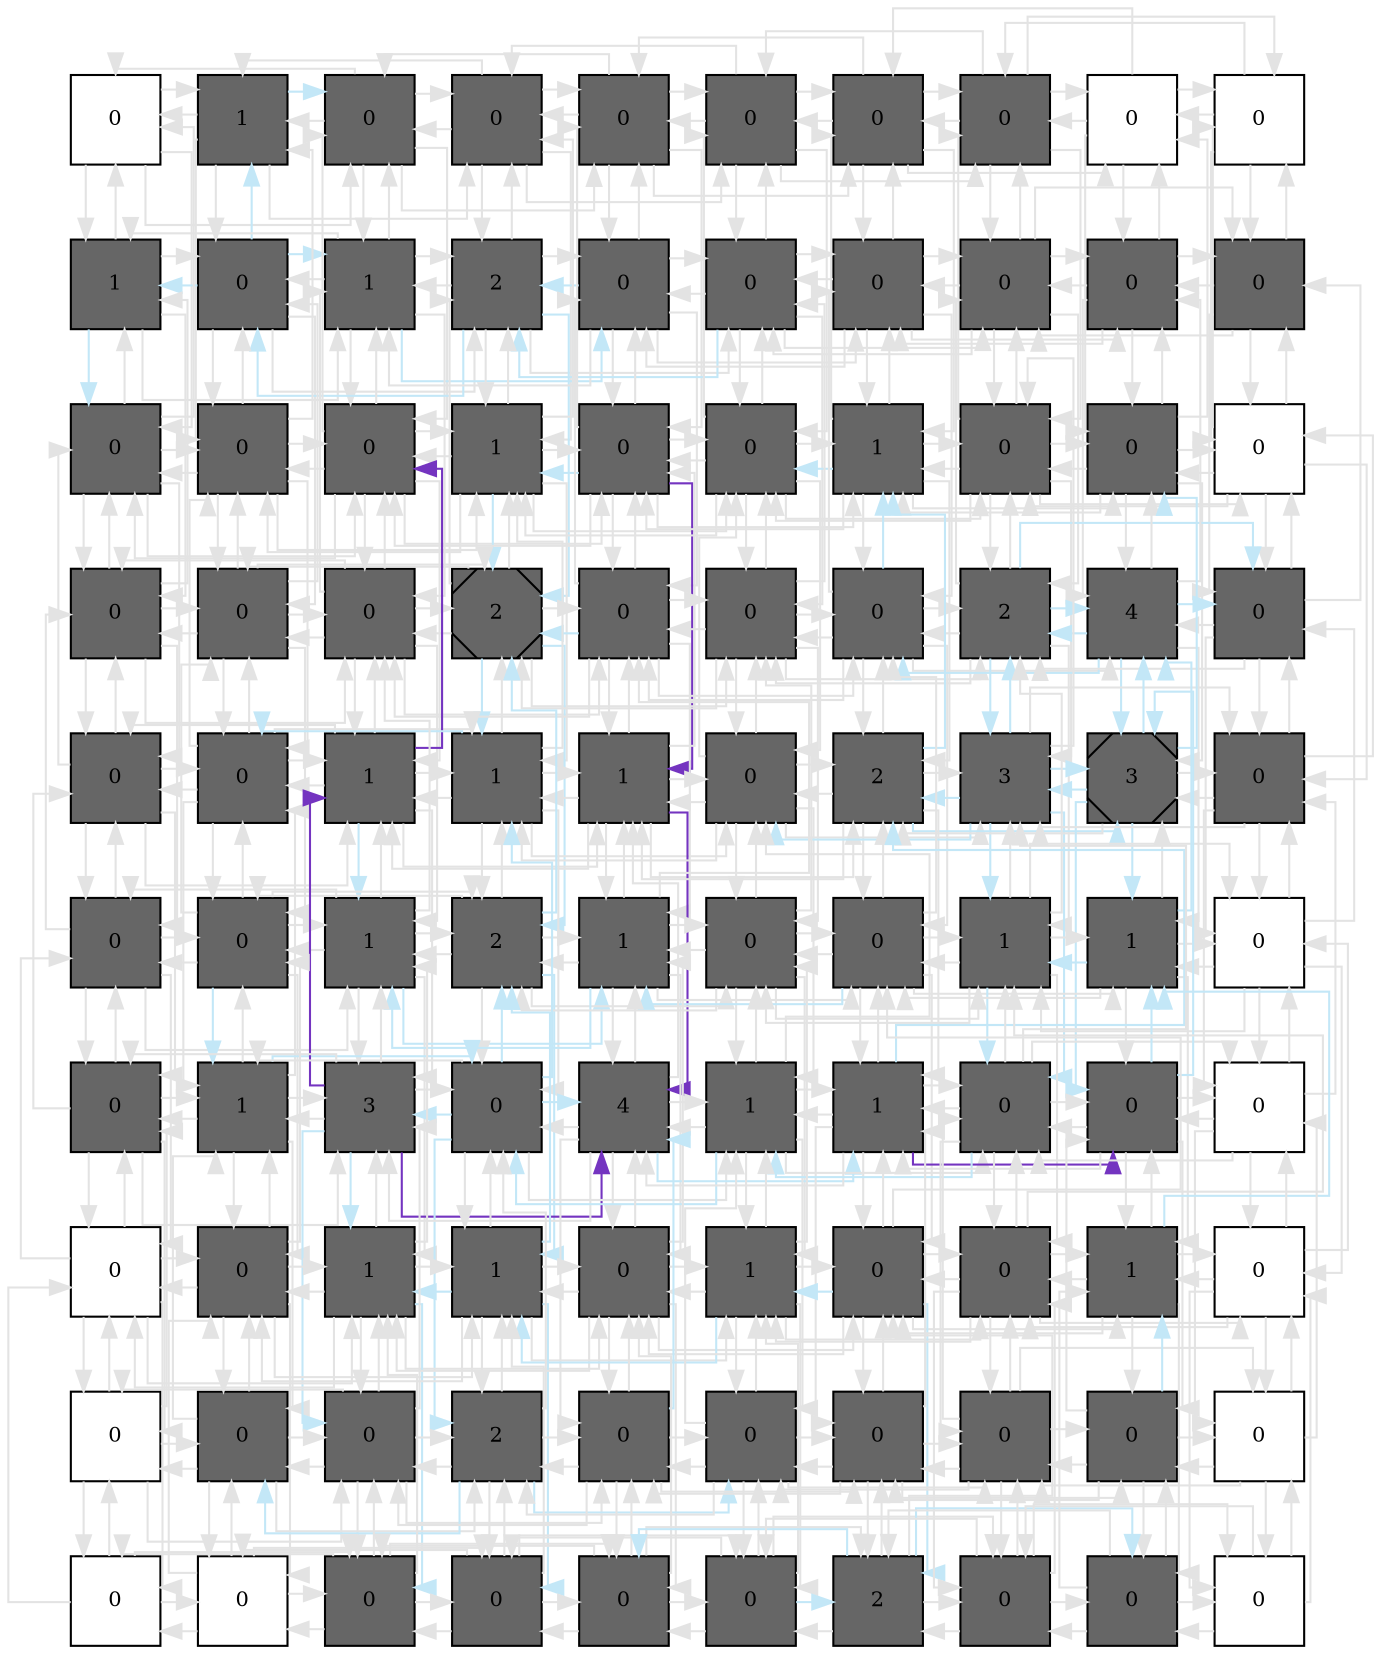 digraph layout  {
rankdir=TB;
splines=ortho;
node [fixedsize=false, style=filled, width="0.6"];
edge [constraint=false];
0 [fillcolor="#FFFFFF", fontsize=10, label=0, shape=square, tooltip="name: None,\nin_degree: 4,\nout_degree: 4"];
1 [fillcolor="#666666", fontsize=10, label=1, shape=square, tooltip="name:  pdk1 ,\nin_degree: 5,\nout_degree: 5"];
2 [fillcolor="#666666", fontsize=10, label=0, shape=square, tooltip="name:  bad ,\nin_degree: 6,\nout_degree: 6"];
3 [fillcolor="#666666", fontsize=10, label=0, shape=square, tooltip="name:  ca ,\nin_degree: 6,\nout_degree: 6"];
4 [fillcolor="#666666", fontsize=10, label=0, shape=square, tooltip="name:  mek1 ,\nin_degree: 6,\nout_degree: 6"];
5 [fillcolor="#666666", fontsize=10, label=0, shape=square, tooltip="name:  ip3 ,\nin_degree: 6,\nout_degree: 6"];
6 [fillcolor="#666666", fontsize=10, label=0, shape=square, tooltip="name:  raf1 ,\nin_degree: 6,\nout_degree: 6"];
7 [fillcolor="#666666", fontsize=10, label=0, shape=square, tooltip="name:  plcg ,\nin_degree: 6,\nout_degree: 6"];
8 [fillcolor="#FFFFFF", fontsize=10, label=0, shape=square, tooltip="name: None,\nin_degree: 5,\nout_degree: 5"];
9 [fillcolor="#FFFFFF", fontsize=10, label=0, shape=square, tooltip="name: None,\nin_degree: 4,\nout_degree: 4"];
10 [fillcolor="#666666", fontsize=10, label=1, shape=square, tooltip="name:  phlpp ,\nin_degree: 5,\nout_degree: 5"];
11 [fillcolor="#666666", fontsize=10, label=0, shape=square, tooltip="name:  akt ,\nin_degree: 6,\nout_degree: 6"];
12 [fillcolor="#666666", fontsize=10, label=1, shape=square, tooltip="name:  mtorc2 ,\nin_degree: 7,\nout_degree: 7"];
13 [fillcolor="#666666", fontsize=10, label=2, shape=square, tooltip="name:  ship ,\nin_degree: 7,\nout_degree: 7"];
14 [fillcolor="#666666", fontsize=10, label=0, shape=square, tooltip="name:  p70s6k ,\nin_degree: 7,\nout_degree: 7"];
15 [fillcolor="#666666", fontsize=10, label=0, shape=square, tooltip="name:  pip3 ,\nin_degree: 7,\nout_degree: 7"];
16 [fillcolor="#666666", fontsize=10, label=0, shape=square, tooltip="name:  ras ,\nin_degree: 7,\nout_degree: 7"];
17 [fillcolor="#666666", fontsize=10, label=0, shape=square, tooltip="name:  pi3k ,\nin_degree: 7,\nout_degree: 7"];
18 [fillcolor="#666666", fontsize=10, label=0, shape=square, tooltip="name:  gab1_kin ,\nin_degree: 6,\nout_degree: 6"];
19 [fillcolor="#666666", fontsize=10, label=0, shape=square, tooltip="name:  notshp2_a ,\nin_degree: 5,\nout_degree: 5"];
20 [fillcolor="#666666", fontsize=10, label=0, shape=square, tooltip="name:  casp9 ,\nin_degree: 6,\nout_degree: 6"];
21 [fillcolor="#666666", fontsize=10, label=0, shape=square, tooltip="name:  gsk3 ,\nin_degree: 7,\nout_degree: 7"];
22 [fillcolor="#666666", fontsize=10, label=0, shape=square, tooltip="name:  anti_apoptotic ,\nin_degree: 8,\nout_degree: 8"];
23 [fillcolor="#666666", fontsize=10, label=1, shape=square, tooltip="name:  cam_ca ,\nin_degree: 8,\nout_degree: 8"];
24 [fillcolor="#666666", fontsize=10, label=0, shape=square, tooltip="name:  erk12 ,\nin_degree: 8,\nout_degree: 8"];
25 [fillcolor="#666666", fontsize=10, label=0, shape=square, tooltip="name:  gab1_mem ,\nin_degree: 8,\nout_degree: 8"];
26 [fillcolor="#666666", fontsize=10, label=1, shape=square, tooltip="name:  ras_gap ,\nin_degree: 8,\nout_degree: 8"];
27 [fillcolor="#666666", fontsize=10, label=0, shape=square, tooltip="name:  gab1_mem_p ,\nin_degree: 8,\nout_degree: 8"];
28 [fillcolor="#666666", fontsize=10, label=0, shape=square, tooltip="name:  dum_gab1_kin_or_jak1_gab1_mem_p ,\nin_degree: 7,\nout_degree: 7"];
29 [fillcolor="#FFFFFF", fontsize=10, label=0, shape=square, tooltip="name: None,\nin_degree: 6,\nout_degree: 6"];
30 [fillcolor="#666666", fontsize=10, label=0, shape=square, tooltip="name:  mekk1 ,\nin_degree: 6,\nout_degree: 6"];
31 [fillcolor="#666666", fontsize=10, label=0, shape=square, tooltip="name:  fkhr ,\nin_degree: 7,\nout_degree: 7"];
32 [fillcolor="#666666", fontsize=10, label=0, shape=square, tooltip="name:  mtor ,\nin_degree: 8,\nout_degree: 8"];
33 [fillcolor="#666666", fontsize=10, label=2, shape=Msquare, tooltip="name:  pro_proliferative ,\nin_degree: 8,\nout_degree: 8"];
34 [fillcolor="#666666", fontsize=10, label=0, shape=square, tooltip="name:  mtorc1 ,\nin_degree: 8,\nout_degree: 8"];
35 [fillcolor="#666666", fontsize=10, label=0, shape=square, tooltip="name:  pten ,\nin_degree: 8,\nout_degree: 8"];
36 [fillcolor="#666666", fontsize=10, label=0, shape=square, tooltip="name:  grb2_sos ,\nin_degree: 8,\nout_degree: 8"];
37 [fillcolor="#666666", fontsize=10, label=2, shape=square, tooltip="name:  ros ,\nin_degree: 8,\nout_degree: 8"];
38 [fillcolor="#666666", fontsize=10, label=4, shape=square, tooltip="name:  sirp1a ,\nin_degree: 7,\nout_degree: 7"];
39 [fillcolor="#666666", fontsize=10, label=0, shape=square, tooltip="name:  tdum_shp2_il6rc_p ,\nin_degree: 6,\nout_degree: 6"];
40 [fillcolor="#666666", fontsize=10, label=0, shape=square, tooltip="name:  mek4 ,\nin_degree: 6,\nout_degree: 6"];
41 [fillcolor="#666666", fontsize=10, label=0, shape=square, tooltip="name:  junb ,\nin_degree: 7,\nout_degree: 7"];
42 [fillcolor="#666666", fontsize=10, label=1, shape=square, tooltip="name:  pkcd ,\nin_degree: 8,\nout_degree: 8"];
43 [fillcolor="#666666", fontsize=10, label=1, shape=square, tooltip="name:  dum_mtorc1_or_pkcd_stat3_ta ,\nin_degree: 8,\nout_degree: 8"];
44 [fillcolor="#666666", fontsize=10, label=1, shape=square, tooltip="name:  irs1_ps ,\nin_degree: 8,\nout_degree: 8"];
45 [fillcolor="#666666", fontsize=10, label=0, shape=square, tooltip="name:  irs1_py ,\nin_degree: 8,\nout_degree: 8"];
46 [fillcolor="#666666", fontsize=10, label=2, shape=square, tooltip="name:  tdum_shp2_stat1_py ,\nin_degree: 8,\nout_degree: 8"];
47 [fillcolor="#666666", fontsize=10, label=3, shape=square, tooltip="name:  shp2_a ,\nin_degree: 8,\nout_degree: 8"];
48 [fillcolor="#666666", fontsize=10, label=3, shape=Msquare, tooltip="name:  shp2 ,\nin_degree: 7,\nout_degree: 7"];
49 [fillcolor="#666666", fontsize=10, label=0, shape=square, tooltip="name:  tdum_shp2_stat3_py ,\nin_degree: 6,\nout_degree: 6"];
50 [fillcolor="#666666", fontsize=10, label=0, shape=square, tooltip="name:  rac1 ,\nin_degree: 6,\nout_degree: 6"];
51 [fillcolor="#666666", fontsize=10, label=0, shape=square, tooltip="name:  pias3 ,\nin_degree: 7,\nout_degree: 7"];
52 [fillcolor="#666666", fontsize=10, label=1, shape=square, tooltip="name:  vav ,\nin_degree: 8,\nout_degree: 8"];
53 [fillcolor="#666666", fontsize=10, label=2, shape=square, tooltip="name:  camk24 ,\nin_degree: 8,\nout_degree: 8"];
54 [fillcolor="#666666", fontsize=10, label=1, shape=square, tooltip="name:  dum_pkcd_camk24_stat1_ta ,\nin_degree: 8,\nout_degree: 8"];
55 [fillcolor="#666666", fontsize=10, label=0, shape=square, tooltip="name:  stat1_ta ,\nin_degree: 8,\nout_degree: 8"];
56 [fillcolor="#666666", fontsize=10, label=0, shape=square, tooltip="name:  dum_il6rc_p_or_grb2_vav ,\nin_degree: 8,\nout_degree: 8"];
57 [fillcolor="#666666", fontsize=10, label=1, shape=square, tooltip="name:  stat1_py ,\nin_degree: 8,\nout_degree: 8"];
58 [fillcolor="#666666", fontsize=10, label=1, shape=square, tooltip="name:  il6rc_p ,\nin_degree: 7,\nout_degree: 7"];
59 [fillcolor="#FFFFFF", fontsize=10, label=0, shape=square, tooltip="name: None,\nin_degree: 6,\nout_degree: 6"];
60 [fillcolor="#666666", fontsize=10, label=0, shape=square, tooltip="name:  tdum_socs1_vav ,\nin_degree: 6,\nout_degree: 6"];
61 [fillcolor="#666666", fontsize=10, label=1, shape=square, tooltip="name:  cmyc ,\nin_degree: 7,\nout_degree: 7"];
62 [fillcolor="#666666", fontsize=10, label=3, shape=square, tooltip="name:  socs1 ,\nin_degree: 8,\nout_degree: 8"];
63 [fillcolor="#666666", fontsize=10, label=0, shape=square, tooltip="name:  stat3_ta ,\nin_degree: 8,\nout_degree: 8"];
64 [fillcolor="#666666", fontsize=10, label=4, shape=square, tooltip="name:  ir ,\nin_degree: 8,\nout_degree: 8"];
65 [fillcolor="#666666", fontsize=10, label=1, shape=square, tooltip="name:  slim ,\nin_degree: 8,\nout_degree: 8"];
66 [fillcolor="#666666", fontsize=10, label=1, shape=square, tooltip="name:  socs3 ,\nin_degree: 8,\nout_degree: 8"];
67 [fillcolor="#666666", fontsize=10, label=0, shape=square, tooltip="name:  stat3_py ,\nin_degree: 8,\nout_degree: 8"];
68 [fillcolor="#666666", fontsize=10, label=0, shape=square, tooltip="name:  jak1 ,\nin_degree: 7,\nout_degree: 7"];
69 [fillcolor="#FFFFFF", fontsize=10, label=0, shape=square, tooltip="name: None,\nin_degree: 6,\nout_degree: 6"];
70 [fillcolor="#FFFFFF", fontsize=10, label=0, shape=square, tooltip="name: None,\nin_degree: 6,\nout_degree: 6"];
71 [fillcolor="#666666", fontsize=10, label=0, shape=square, tooltip="name:  pro_hgf ,\nin_degree: 7,\nout_degree: 7"];
72 [fillcolor="#666666", fontsize=10, label=1, shape=square, tooltip="name:  cebpd ,\nin_degree: 8,\nout_degree: 8"];
73 [fillcolor="#666666", fontsize=10, label=1, shape=square, tooltip="name:  cebpb ,\nin_degree: 8,\nout_degree: 8"];
74 [fillcolor="#666666", fontsize=10, label=0, shape=square, tooltip="name:  var_app ,\nin_degree: 8,\nout_degree: 8"];
75 [fillcolor="#666666", fontsize=10, label=1, shape=square, tooltip="name:  pias1 ,\nin_degree: 8,\nout_degree: 8"];
76 [fillcolor="#666666", fontsize=10, label=0, shape=square, tooltip="name:  p38 ,\nin_degree: 8,\nout_degree: 8"];
77 [fillcolor="#666666", fontsize=10, label=0, shape=square, tooltip="name:  cyt_ptpe ,\nin_degree: 8,\nout_degree: 8"];
78 [fillcolor="#666666", fontsize=10, label=1, shape=square, tooltip="name:  mek6 ,\nin_degree: 7,\nout_degree: 7"];
79 [fillcolor="#FFFFFF", fontsize=10, label=0, shape=square, tooltip="name: None,\nin_degree: 6,\nout_degree: 6"];
80 [fillcolor="#FFFFFF", fontsize=10, label=0, shape=square, tooltip="name: None,\nin_degree: 5,\nout_degree: 5"];
81 [fillcolor="#666666", fontsize=10, label=0, shape=square, tooltip="name:  cfos ,\nin_degree: 6,\nout_degree: 6"];
82 [fillcolor="#666666", fontsize=10, label=0, shape=square, tooltip="name:  saa ,\nin_degree: 7,\nout_degree: 7"];
83 [fillcolor="#666666", fontsize=10, label=2, shape=square, tooltip="name:  crp ,\nin_degree: 7,\nout_degree: 7"];
84 [fillcolor="#666666", fontsize=10, label=0, shape=square, tooltip="name:  nfkb ,\nin_degree: 7,\nout_degree: 7"];
85 [fillcolor="#666666", fontsize=10, label=0, shape=square, tooltip="name:  a2m_gfbg ,\nin_degree: 7,\nout_degree: 7"];
86 [fillcolor="#666666", fontsize=10, label=0, shape=square, tooltip="name:  tdum_socs3_shp2 ,\nin_degree: 7,\nout_degree: 7"];
87 [fillcolor="#666666", fontsize=10, label=0, shape=square, tooltip="name:  gp130m ,\nin_degree: 7,\nout_degree: 7"];
88 [fillcolor="#666666", fontsize=10, label=0, shape=square, tooltip="name:  il6rc ,\nin_degree: 6,\nout_degree: 6"];
89 [fillcolor="#FFFFFF", fontsize=10, label=0, shape=square, tooltip="name: None,\nin_degree: 5,\nout_degree: 5"];
90 [fillcolor="#FFFFFF", fontsize=10, label=0, shape=square, tooltip="name: None,\nin_degree: 4,\nout_degree: 4"];
91 [fillcolor="#FFFFFF", fontsize=10, label=0, shape=square, tooltip="name: None,\nin_degree: 5,\nout_degree: 5"];
92 [fillcolor="#666666", fontsize=10, label=0, shape=square, tooltip="name:  dum_cebp_saa ,\nin_degree: 6,\nout_degree: 6"];
93 [fillcolor="#666666", fontsize=10, label=0, shape=square, tooltip="name:  gp130s ,\nin_degree: 6,\nout_degree: 6"];
94 [fillcolor="#666666", fontsize=10, label=0, shape=square, tooltip="name:  mk2 ,\nin_degree: 6,\nout_degree: 6"];
95 [fillcolor="#666666", fontsize=10, label=0, shape=square, tooltip="name:  gp80s_a ,\nin_degree: 6,\nout_degree: 6"];
96 [fillcolor="#666666", fontsize=10, label=2, shape=square, tooltip="name:  il6 ,\nin_degree: 6,\nout_degree: 6"];
97 [fillcolor="#666666", fontsize=10, label=0, shape=square, tooltip="name:  gp80m_a ,\nin_degree: 6,\nout_degree: 6"];
98 [fillcolor="#666666", fontsize=10, label=0, shape=square, tooltip="name:  dum_gp80_a_il6rc ,\nin_degree: 5,\nout_degree: 5"];
99 [fillcolor="#FFFFFF", fontsize=10, label=0, shape=square, tooltip="name: None,\nin_degree: 4,\nout_degree: 4"];
0 -> 1  [color=grey89, style="penwidth(0.1)", tooltip=" ", weight=1];
0 -> 10  [color=grey89, style="penwidth(0.1)", tooltip=" ", weight=1];
0 -> 20  [color=grey89, style="penwidth(0.1)", tooltip=" ", weight=1];
0 -> 2  [color=grey89, style="penwidth(0.1)", tooltip=" ", weight=1];
1 -> 0  [color=grey89, style="penwidth(0.1)", tooltip=" ", weight=1];
1 -> 2  [color="#C3E7F7", style="penwidth(0.1)", tooltip="11( akt ) to 2( bad )", weight=1];
1 -> 11  [color=grey89, style="penwidth(0.1)", tooltip=" ", weight=1];
1 -> 21  [color=grey89, style="penwidth(0.1)", tooltip=" ", weight=1];
1 -> 3  [color=grey89, style="penwidth(0.1)", tooltip=" ", weight=1];
2 -> 1  [color=grey89, style="penwidth(0.1)", tooltip=" ", weight=1];
2 -> 3  [color=grey89, style="penwidth(0.1)", tooltip=" ", weight=1];
2 -> 12  [color=grey89, style="penwidth(0.1)", tooltip=" ", weight=1];
2 -> 22  [color=grey89, style="penwidth(0.1)", tooltip=" ", weight=1];
2 -> 4  [color=grey89, style="penwidth(0.1)", tooltip=" ", weight=1];
2 -> 0  [color=grey89, style="penwidth(0.1)", tooltip=" ", weight=1];
3 -> 2  [color=grey89, style="penwidth(0.1)", tooltip=" ", weight=1];
3 -> 4  [color=grey89, style="penwidth(0.1)", tooltip=" ", weight=1];
3 -> 13  [color=grey89, style="penwidth(0.1)", tooltip=" ", weight=1];
3 -> 23  [color=grey89, style="penwidth(0.1)", tooltip=" ", weight=1];
3 -> 5  [color=grey89, style="penwidth(0.1)", tooltip=" ", weight=1];
3 -> 1  [color=grey89, style="penwidth(0.1)", tooltip=" ", weight=1];
4 -> 3  [color=grey89, style="penwidth(0.1)", tooltip=" ", weight=1];
4 -> 5  [color=grey89, style="penwidth(0.1)", tooltip=" ", weight=1];
4 -> 14  [color=grey89, style="penwidth(0.1)", tooltip=" ", weight=1];
4 -> 24  [color=grey89, style="penwidth(0.1)", tooltip=" ", weight=1];
4 -> 6  [color=grey89, style="penwidth(0.1)", tooltip=" ", weight=1];
4 -> 2  [color=grey89, style="penwidth(0.1)", tooltip=" ", weight=1];
5 -> 4  [color=grey89, style="penwidth(0.1)", tooltip=" ", weight=1];
5 -> 6  [color=grey89, style="penwidth(0.1)", tooltip=" ", weight=1];
5 -> 15  [color=grey89, style="penwidth(0.1)", tooltip=" ", weight=1];
5 -> 25  [color=grey89, style="penwidth(0.1)", tooltip=" ", weight=1];
5 -> 7  [color=grey89, style="penwidth(0.1)", tooltip=" ", weight=1];
5 -> 3  [color=grey89, style="penwidth(0.1)", tooltip=" ", weight=1];
6 -> 5  [color=grey89, style="penwidth(0.1)", tooltip=" ", weight=1];
6 -> 7  [color=grey89, style="penwidth(0.1)", tooltip=" ", weight=1];
6 -> 16  [color=grey89, style="penwidth(0.1)", tooltip=" ", weight=1];
6 -> 26  [color=grey89, style="penwidth(0.1)", tooltip=" ", weight=1];
6 -> 8  [color=grey89, style="penwidth(0.1)", tooltip=" ", weight=1];
6 -> 4  [color=grey89, style="penwidth(0.1)", tooltip=" ", weight=1];
7 -> 6  [color=grey89, style="penwidth(0.1)", tooltip=" ", weight=1];
7 -> 8  [color=grey89, style="penwidth(0.1)", tooltip=" ", weight=1];
7 -> 17  [color=grey89, style="penwidth(0.1)", tooltip=" ", weight=1];
7 -> 27  [color=grey89, style="penwidth(0.1)", tooltip=" ", weight=1];
7 -> 9  [color=grey89, style="penwidth(0.1)", tooltip=" ", weight=1];
7 -> 5  [color=grey89, style="penwidth(0.1)", tooltip=" ", weight=1];
8 -> 7  [color=grey89, style="penwidth(0.1)", tooltip=" ", weight=1];
8 -> 9  [color=grey89, style="penwidth(0.1)", tooltip=" ", weight=1];
8 -> 18  [color=grey89, style="penwidth(0.1)", tooltip=" ", weight=1];
8 -> 28  [color=grey89, style="penwidth(0.1)", tooltip=" ", weight=1];
8 -> 6  [color=grey89, style="penwidth(0.1)", tooltip=" ", weight=1];
9 -> 8  [color=grey89, style="penwidth(0.1)", tooltip=" ", weight=1];
9 -> 19  [color=grey89, style="penwidth(0.1)", tooltip=" ", weight=1];
9 -> 29  [color=grey89, style="penwidth(0.1)", tooltip=" ", weight=1];
9 -> 7  [color=grey89, style="penwidth(0.1)", tooltip=" ", weight=1];
10 -> 0  [color=grey89, style="penwidth(0.1)", tooltip=" ", weight=1];
10 -> 11  [color=grey89, style="penwidth(0.1)", tooltip=" ", weight=1];
10 -> 20  [color="#C3E7F7", style="penwidth(0.1)", tooltip="11( akt ) to 20( casp9 )", weight=1];
10 -> 30  [color=grey89, style="penwidth(0.1)", tooltip=" ", weight=1];
10 -> 12  [color=grey89, style="penwidth(0.1)", tooltip=" ", weight=1];
11 -> 1  [color="#C3E7F7", style="penwidth(0.1)", tooltip="11( akt ) to 2( bad )", weight=1];
11 -> 10  [color="#C3E7F7", style="penwidth(0.1)", tooltip="11( akt ) to 20( casp9 )", weight=1];
11 -> 12  [color="#C3E7F7", style="penwidth(0.1)", tooltip="11( akt ) to 14( p70s6k )", weight=1];
11 -> 21  [color=grey89, style="penwidth(0.1)", tooltip=" ", weight=1];
11 -> 31  [color=grey89, style="penwidth(0.1)", tooltip=" ", weight=1];
11 -> 13  [color=grey89, style="penwidth(0.1)", tooltip=" ", weight=1];
12 -> 2  [color=grey89, style="penwidth(0.1)", tooltip=" ", weight=1];
12 -> 11  [color=grey89, style="penwidth(0.1)", tooltip=" ", weight=1];
12 -> 13  [color=grey89, style="penwidth(0.1)", tooltip=" ", weight=1];
12 -> 22  [color=grey89, style="penwidth(0.1)", tooltip=" ", weight=1];
12 -> 32  [color=grey89, style="penwidth(0.1)", tooltip=" ", weight=1];
12 -> 14  [color="#C3E7F7", style="penwidth(0.1)", tooltip="11( akt ) to 14( p70s6k )", weight=1];
12 -> 10  [color=grey89, style="penwidth(0.1)", tooltip=" ", weight=1];
13 -> 3  [color=grey89, style="penwidth(0.1)", tooltip=" ", weight=1];
13 -> 12  [color=grey89, style="penwidth(0.1)", tooltip=" ", weight=1];
13 -> 14  [color=grey89, style="penwidth(0.1)", tooltip=" ", weight=1];
13 -> 23  [color=grey89, style="penwidth(0.1)", tooltip=" ", weight=1];
13 -> 33  [color="#C3E7F7", style="penwidth(0.1)", tooltip="14( p70s6k ) to 33( pro_proliferative )", weight=1];
13 -> 15  [color=grey89, style="penwidth(0.1)", tooltip=" ", weight=1];
13 -> 11  [color="#C3E7F7", style="penwidth(0.1)", tooltip="15( pip3 ) to 11( akt )", weight=1];
14 -> 4  [color=grey89, style="penwidth(0.1)", tooltip=" ", weight=1];
14 -> 13  [color="#C3E7F7", style="penwidth(0.1)", tooltip="14( p70s6k ) to 33( pro_proliferative )", weight=1];
14 -> 15  [color=grey89, style="penwidth(0.1)", tooltip=" ", weight=1];
14 -> 24  [color=grey89, style="penwidth(0.1)", tooltip=" ", weight=1];
14 -> 34  [color=grey89, style="penwidth(0.1)", tooltip=" ", weight=1];
14 -> 16  [color=grey89, style="penwidth(0.1)", tooltip=" ", weight=1];
14 -> 12  [color=grey89, style="penwidth(0.1)", tooltip=" ", weight=1];
15 -> 5  [color=grey89, style="penwidth(0.1)", tooltip=" ", weight=1];
15 -> 14  [color=grey89, style="penwidth(0.1)", tooltip=" ", weight=1];
15 -> 16  [color=grey89, style="penwidth(0.1)", tooltip=" ", weight=1];
15 -> 25  [color=grey89, style="penwidth(0.1)", tooltip=" ", weight=1];
15 -> 35  [color=grey89, style="penwidth(0.1)", tooltip=" ", weight=1];
15 -> 17  [color=grey89, style="penwidth(0.1)", tooltip=" ", weight=1];
15 -> 13  [color="#C3E7F7", style="penwidth(0.1)", tooltip="15( pip3 ) to 11( akt )", weight=1];
16 -> 6  [color=grey89, style="penwidth(0.1)", tooltip=" ", weight=1];
16 -> 15  [color=grey89, style="penwidth(0.1)", tooltip=" ", weight=1];
16 -> 17  [color=grey89, style="penwidth(0.1)", tooltip=" ", weight=1];
16 -> 26  [color=grey89, style="penwidth(0.1)", tooltip=" ", weight=1];
16 -> 36  [color=grey89, style="penwidth(0.1)", tooltip=" ", weight=1];
16 -> 18  [color=grey89, style="penwidth(0.1)", tooltip=" ", weight=1];
16 -> 14  [color=grey89, style="penwidth(0.1)", tooltip=" ", weight=1];
17 -> 7  [color=grey89, style="penwidth(0.1)", tooltip=" ", weight=1];
17 -> 16  [color=grey89, style="penwidth(0.1)", tooltip=" ", weight=1];
17 -> 18  [color=grey89, style="penwidth(0.1)", tooltip=" ", weight=1];
17 -> 27  [color=grey89, style="penwidth(0.1)", tooltip=" ", weight=1];
17 -> 37  [color=grey89, style="penwidth(0.1)", tooltip=" ", weight=1];
17 -> 19  [color=grey89, style="penwidth(0.1)", tooltip=" ", weight=1];
17 -> 15  [color=grey89, style="penwidth(0.1)", tooltip=" ", weight=1];
18 -> 8  [color=grey89, style="penwidth(0.1)", tooltip=" ", weight=1];
18 -> 17  [color=grey89, style="penwidth(0.1)", tooltip=" ", weight=1];
18 -> 19  [color=grey89, style="penwidth(0.1)", tooltip=" ", weight=1];
18 -> 28  [color=grey89, style="penwidth(0.1)", tooltip=" ", weight=1];
18 -> 38  [color=grey89, style="penwidth(0.1)", tooltip=" ", weight=1];
18 -> 16  [color=grey89, style="penwidth(0.1)", tooltip=" ", weight=1];
19 -> 9  [color=grey89, style="penwidth(0.1)", tooltip=" ", weight=1];
19 -> 18  [color=grey89, style="penwidth(0.1)", tooltip=" ", weight=1];
19 -> 29  [color=grey89, style="penwidth(0.1)", tooltip=" ", weight=1];
19 -> 39  [color=grey89, style="penwidth(0.1)", tooltip=" ", weight=1];
19 -> 17  [color=grey89, style="penwidth(0.1)", tooltip=" ", weight=1];
20 -> 10  [color=grey89, style="penwidth(0.1)", tooltip=" ", weight=1];
20 -> 21  [color=grey89, style="penwidth(0.1)", tooltip=" ", weight=1];
20 -> 30  [color=grey89, style="penwidth(0.1)", tooltip=" ", weight=1];
20 -> 40  [color=grey89, style="penwidth(0.1)", tooltip=" ", weight=1];
20 -> 0  [color=grey89, style="penwidth(0.1)", tooltip=" ", weight=1];
20 -> 22  [color=grey89, style="penwidth(0.1)", tooltip=" ", weight=1];
21 -> 11  [color=grey89, style="penwidth(0.1)", tooltip=" ", weight=1];
21 -> 20  [color=grey89, style="penwidth(0.1)", tooltip=" ", weight=1];
21 -> 22  [color=grey89, style="penwidth(0.1)", tooltip=" ", weight=1];
21 -> 31  [color=grey89, style="penwidth(0.1)", tooltip=" ", weight=1];
21 -> 41  [color=grey89, style="penwidth(0.1)", tooltip=" ", weight=1];
21 -> 1  [color=grey89, style="penwidth(0.1)", tooltip=" ", weight=1];
21 -> 23  [color=grey89, style="penwidth(0.1)", tooltip=" ", weight=1];
22 -> 12  [color=grey89, style="penwidth(0.1)", tooltip=" ", weight=1];
22 -> 21  [color=grey89, style="penwidth(0.1)", tooltip=" ", weight=1];
22 -> 23  [color=grey89, style="penwidth(0.1)", tooltip=" ", weight=1];
22 -> 32  [color=grey89, style="penwidth(0.1)", tooltip=" ", weight=1];
22 -> 42  [color=grey89, style="penwidth(0.1)", tooltip=" ", weight=1];
22 -> 2  [color=grey89, style="penwidth(0.1)", tooltip=" ", weight=1];
22 -> 24  [color=grey89, style="penwidth(0.1)", tooltip=" ", weight=1];
22 -> 20  [color=grey89, style="penwidth(0.1)", tooltip=" ", weight=1];
23 -> 13  [color=grey89, style="penwidth(0.1)", tooltip=" ", weight=1];
23 -> 22  [color=grey89, style="penwidth(0.1)", tooltip=" ", weight=1];
23 -> 24  [color=grey89, style="penwidth(0.1)", tooltip=" ", weight=1];
23 -> 33  [color="#C3E7F7", style="penwidth(0.1)", tooltip="24( erk12 ) to 33( pro_proliferative )", weight=1];
23 -> 43  [color=grey89, style="penwidth(0.1)", tooltip=" ", weight=1];
23 -> 3  [color=grey89, style="penwidth(0.1)", tooltip=" ", weight=1];
23 -> 25  [color=grey89, style="penwidth(0.1)", tooltip=" ", weight=1];
23 -> 21  [color=grey89, style="penwidth(0.1)", tooltip=" ", weight=1];
24 -> 14  [color=grey89, style="penwidth(0.1)", tooltip=" ", weight=1];
24 -> 23  [color="#C3E7F7", style="penwidth(0.1)", tooltip="24( erk12 ) to 33( pro_proliferative )", weight=1];
24 -> 25  [color=grey89, style="penwidth(0.1)", tooltip=" ", weight=1];
24 -> 34  [color=grey89, style="penwidth(0.1)", tooltip=" ", weight=1];
24 -> 44  [color="#7434C0", style="penwidth(0.1)", tooltip="24( erk12 ) to 66( socs3 )", weight=1];
24 -> 4  [color=grey89, style="penwidth(0.1)", tooltip=" ", weight=1];
24 -> 26  [color=grey89, style="penwidth(0.1)", tooltip=" ", weight=1];
24 -> 22  [color=grey89, style="penwidth(0.1)", tooltip=" ", weight=1];
25 -> 15  [color=grey89, style="penwidth(0.1)", tooltip=" ", weight=1];
25 -> 24  [color=grey89, style="penwidth(0.1)", tooltip=" ", weight=1];
25 -> 26  [color=grey89, style="penwidth(0.1)", tooltip=" ", weight=1];
25 -> 35  [color=grey89, style="penwidth(0.1)", tooltip=" ", weight=1];
25 -> 45  [color=grey89, style="penwidth(0.1)", tooltip=" ", weight=1];
25 -> 5  [color=grey89, style="penwidth(0.1)", tooltip=" ", weight=1];
25 -> 27  [color=grey89, style="penwidth(0.1)", tooltip=" ", weight=1];
25 -> 23  [color=grey89, style="penwidth(0.1)", tooltip=" ", weight=1];
26 -> 16  [color=grey89, style="penwidth(0.1)", tooltip=" ", weight=1];
26 -> 25  [color="#C3E7F7", style="penwidth(0.1)", tooltip="36( grb2_sos ) to 25( gab1_mem )", weight=1];
26 -> 27  [color=grey89, style="penwidth(0.1)", tooltip=" ", weight=1];
26 -> 36  [color=grey89, style="penwidth(0.1)", tooltip=" ", weight=1];
26 -> 46  [color=grey89, style="penwidth(0.1)", tooltip=" ", weight=1];
26 -> 6  [color=grey89, style="penwidth(0.1)", tooltip=" ", weight=1];
26 -> 28  [color=grey89, style="penwidth(0.1)", tooltip=" ", weight=1];
26 -> 24  [color=grey89, style="penwidth(0.1)", tooltip=" ", weight=1];
27 -> 17  [color=grey89, style="penwidth(0.1)", tooltip=" ", weight=1];
27 -> 26  [color=grey89, style="penwidth(0.1)", tooltip=" ", weight=1];
27 -> 28  [color=grey89, style="penwidth(0.1)", tooltip=" ", weight=1];
27 -> 37  [color=grey89, style="penwidth(0.1)", tooltip=" ", weight=1];
27 -> 47  [color=grey89, style="penwidth(0.1)", tooltip=" ", weight=1];
27 -> 7  [color=grey89, style="penwidth(0.1)", tooltip=" ", weight=1];
27 -> 29  [color=grey89, style="penwidth(0.1)", tooltip=" ", weight=1];
27 -> 25  [color=grey89, style="penwidth(0.1)", tooltip=" ", weight=1];
28 -> 18  [color=grey89, style="penwidth(0.1)", tooltip=" ", weight=1];
28 -> 27  [color=grey89, style="penwidth(0.1)", tooltip=" ", weight=1];
28 -> 29  [color=grey89, style="penwidth(0.1)", tooltip=" ", weight=1];
28 -> 38  [color=grey89, style="penwidth(0.1)", tooltip=" ", weight=1];
28 -> 48  [color=grey89, style="penwidth(0.1)", tooltip=" ", weight=1];
28 -> 8  [color=grey89, style="penwidth(0.1)", tooltip=" ", weight=1];
28 -> 26  [color=grey89, style="penwidth(0.1)", tooltip=" ", weight=1];
29 -> 19  [color=grey89, style="penwidth(0.1)", tooltip=" ", weight=1];
29 -> 28  [color=grey89, style="penwidth(0.1)", tooltip=" ", weight=1];
29 -> 39  [color=grey89, style="penwidth(0.1)", tooltip=" ", weight=1];
29 -> 49  [color=grey89, style="penwidth(0.1)", tooltip=" ", weight=1];
29 -> 9  [color=grey89, style="penwidth(0.1)", tooltip=" ", weight=1];
29 -> 27  [color=grey89, style="penwidth(0.1)", tooltip=" ", weight=1];
30 -> 20  [color=grey89, style="penwidth(0.1)", tooltip=" ", weight=1];
30 -> 31  [color=grey89, style="penwidth(0.1)", tooltip=" ", weight=1];
30 -> 40  [color=grey89, style="penwidth(0.1)", tooltip=" ", weight=1];
30 -> 50  [color=grey89, style="penwidth(0.1)", tooltip=" ", weight=1];
30 -> 10  [color=grey89, style="penwidth(0.1)", tooltip=" ", weight=1];
30 -> 32  [color=grey89, style="penwidth(0.1)", tooltip=" ", weight=1];
31 -> 21  [color=grey89, style="penwidth(0.1)", tooltip=" ", weight=1];
31 -> 30  [color=grey89, style="penwidth(0.1)", tooltip=" ", weight=1];
31 -> 32  [color=grey89, style="penwidth(0.1)", tooltip=" ", weight=1];
31 -> 41  [color=grey89, style="penwidth(0.1)", tooltip=" ", weight=1];
31 -> 51  [color=grey89, style="penwidth(0.1)", tooltip=" ", weight=1];
31 -> 11  [color=grey89, style="penwidth(0.1)", tooltip=" ", weight=1];
31 -> 33  [color=grey89, style="penwidth(0.1)", tooltip=" ", weight=1];
32 -> 22  [color=grey89, style="penwidth(0.1)", tooltip=" ", weight=1];
32 -> 31  [color=grey89, style="penwidth(0.1)", tooltip=" ", weight=1];
32 -> 33  [color=grey89, style="penwidth(0.1)", tooltip=" ", weight=1];
32 -> 42  [color=grey89, style="penwidth(0.1)", tooltip=" ", weight=1];
32 -> 52  [color=grey89, style="penwidth(0.1)", tooltip=" ", weight=1];
32 -> 12  [color=grey89, style="penwidth(0.1)", tooltip=" ", weight=1];
32 -> 34  [color=grey89, style="penwidth(0.1)", tooltip=" ", weight=1];
32 -> 30  [color=grey89, style="penwidth(0.1)", tooltip=" ", weight=1];
33 -> 23  [color=grey89, style="penwidth(0.1)", tooltip=" ", weight=1];
33 -> 32  [color=grey89, style="penwidth(0.1)", tooltip=" ", weight=1];
33 -> 34  [color=grey89, style="penwidth(0.1)", tooltip=" ", weight=1];
33 -> 43  [color="#C3E7F7", style="penwidth(0.1)", tooltip="34( mtorc1 ) to 43( dum_mtorc1_or_pkcd_stat3_ta )", weight=1];
33 -> 53  [color="#C3E7F7", style="penwidth(0.1)", tooltip="23( cam_ca ) to 53( camk24 )", weight=1];
33 -> 13  [color=grey89, style="penwidth(0.1)", tooltip=" ", weight=1];
33 -> 35  [color=grey89, style="penwidth(0.1)", tooltip=" ", weight=1];
33 -> 31  [color=grey89, style="penwidth(0.1)", tooltip=" ", weight=1];
34 -> 24  [color=grey89, style="penwidth(0.1)", tooltip=" ", weight=1];
34 -> 33  [color="#C3E7F7", style="penwidth(0.1)", tooltip="34( mtorc1 ) to 43( dum_mtorc1_or_pkcd_stat3_ta )", weight=1];
34 -> 35  [color=grey89, style="penwidth(0.1)", tooltip=" ", weight=1];
34 -> 44  [color=grey89, style="penwidth(0.1)", tooltip=" ", weight=1];
34 -> 54  [color=grey89, style="penwidth(0.1)", tooltip=" ", weight=1];
34 -> 14  [color=grey89, style="penwidth(0.1)", tooltip=" ", weight=1];
34 -> 36  [color=grey89, style="penwidth(0.1)", tooltip=" ", weight=1];
34 -> 32  [color=grey89, style="penwidth(0.1)", tooltip=" ", weight=1];
35 -> 25  [color=grey89, style="penwidth(0.1)", tooltip=" ", weight=1];
35 -> 34  [color=grey89, style="penwidth(0.1)", tooltip=" ", weight=1];
35 -> 36  [color=grey89, style="penwidth(0.1)", tooltip=" ", weight=1];
35 -> 45  [color=grey89, style="penwidth(0.1)", tooltip=" ", weight=1];
35 -> 55  [color=grey89, style="penwidth(0.1)", tooltip=" ", weight=1];
35 -> 15  [color=grey89, style="penwidth(0.1)", tooltip=" ", weight=1];
35 -> 37  [color=grey89, style="penwidth(0.1)", tooltip=" ", weight=1];
35 -> 33  [color=grey89, style="penwidth(0.1)", tooltip=" ", weight=1];
36 -> 26  [color="#C3E7F7", style="penwidth(0.1)", tooltip="36( grb2_sos ) to 25( gab1_mem )", weight=1];
36 -> 35  [color=grey89, style="penwidth(0.1)", tooltip=" ", weight=1];
36 -> 37  [color=grey89, style="penwidth(0.1)", tooltip=" ", weight=1];
36 -> 46  [color=grey89, style="penwidth(0.1)", tooltip=" ", weight=1];
36 -> 56  [color=grey89, style="penwidth(0.1)", tooltip=" ", weight=1];
36 -> 16  [color=grey89, style="penwidth(0.1)", tooltip=" ", weight=1];
36 -> 38  [color=grey89, style="penwidth(0.1)", tooltip=" ", weight=1];
36 -> 34  [color=grey89, style="penwidth(0.1)", tooltip=" ", weight=1];
37 -> 27  [color=grey89, style="penwidth(0.1)", tooltip=" ", weight=1];
37 -> 36  [color=grey89, style="penwidth(0.1)", tooltip=" ", weight=1];
37 -> 38  [color="#C3E7F7", style="penwidth(0.1)", tooltip="37( ros ) to 48( shp2 )", weight=1];
37 -> 47  [color="#C3E7F7", style="penwidth(0.1)", tooltip="38( sirp1a ) to 47( shp2_a )", weight=1];
37 -> 57  [color=grey89, style="penwidth(0.1)", tooltip=" ", weight=1];
37 -> 17  [color=grey89, style="penwidth(0.1)", tooltip=" ", weight=1];
37 -> 39  [color="#C3E7F7", style="penwidth(0.1)", tooltip="47( shp2_a ) to 39( tdum_shp2_il6rc_p )", weight=1];
37 -> 35  [color=grey89, style="penwidth(0.1)", tooltip=" ", weight=1];
38 -> 28  [color=grey89, style="penwidth(0.1)", tooltip=" ", weight=1];
38 -> 37  [color="#C3E7F7", style="penwidth(0.1)", tooltip="38( sirp1a ) to 47( shp2_a )", weight=1];
38 -> 39  [color="#C3E7F7", style="penwidth(0.1)", tooltip="48( shp2 ) to 39( tdum_shp2_il6rc_p )", weight=1];
38 -> 48  [color="#C3E7F7", style="penwidth(0.1)", tooltip="37( ros ) to 48( shp2 )", weight=1];
38 -> 58  [color=grey89, style="penwidth(0.1)", tooltip=" ", weight=1];
38 -> 18  [color=grey89, style="penwidth(0.1)", tooltip=" ", weight=1];
38 -> 36  [color="#C3E7F7", style="penwidth(0.1)", tooltip="58( il6rc_p ) to 36( grb2_sos )", weight=1];
39 -> 29  [color=grey89, style="penwidth(0.1)", tooltip=" ", weight=1];
39 -> 38  [color=grey89, style="penwidth(0.1)", tooltip=" ", weight=1];
39 -> 49  [color=grey89, style="penwidth(0.1)", tooltip=" ", weight=1];
39 -> 59  [color=grey89, style="penwidth(0.1)", tooltip=" ", weight=1];
39 -> 19  [color=grey89, style="penwidth(0.1)", tooltip=" ", weight=1];
39 -> 37  [color=grey89, style="penwidth(0.1)", tooltip=" ", weight=1];
40 -> 30  [color=grey89, style="penwidth(0.1)", tooltip=" ", weight=1];
40 -> 41  [color=grey89, style="penwidth(0.1)", tooltip=" ", weight=1];
40 -> 50  [color=grey89, style="penwidth(0.1)", tooltip=" ", weight=1];
40 -> 60  [color=grey89, style="penwidth(0.1)", tooltip=" ", weight=1];
40 -> 20  [color=grey89, style="penwidth(0.1)", tooltip=" ", weight=1];
40 -> 42  [color=grey89, style="penwidth(0.1)", tooltip=" ", weight=1];
41 -> 31  [color=grey89, style="penwidth(0.1)", tooltip=" ", weight=1];
41 -> 40  [color=grey89, style="penwidth(0.1)", tooltip=" ", weight=1];
41 -> 42  [color=grey89, style="penwidth(0.1)", tooltip=" ", weight=1];
41 -> 51  [color=grey89, style="penwidth(0.1)", tooltip=" ", weight=1];
41 -> 61  [color=grey89, style="penwidth(0.1)", tooltip=" ", weight=1];
41 -> 21  [color=grey89, style="penwidth(0.1)", tooltip=" ", weight=1];
41 -> 43  [color=grey89, style="penwidth(0.1)", tooltip=" ", weight=1];
42 -> 32  [color=grey89, style="penwidth(0.1)", tooltip=" ", weight=1];
42 -> 41  [color=grey89, style="penwidth(0.1)", tooltip=" ", weight=1];
42 -> 43  [color=grey89, style="penwidth(0.1)", tooltip=" ", weight=1];
42 -> 52  [color="#C3E7F7", style="penwidth(0.1)", tooltip="42( pkcd ) to 54( dum_pkcd_camk24_stat1_ta )", weight=1];
42 -> 62  [color=grey89, style="penwidth(0.1)", tooltip=" ", weight=1];
42 -> 22  [color="#7434C0", style="penwidth(0.1)", tooltip="63( stat3_ta ) to 22( anti_apoptotic )", weight=1];
42 -> 44  [color=grey89, style="penwidth(0.1)", tooltip=" ", weight=1];
42 -> 40  [color=grey89, style="penwidth(0.1)", tooltip=" ", weight=1];
43 -> 33  [color=grey89, style="penwidth(0.1)", tooltip=" ", weight=1];
43 -> 42  [color=grey89, style="penwidth(0.1)", tooltip=" ", weight=1];
43 -> 44  [color=grey89, style="penwidth(0.1)", tooltip=" ", weight=1];
43 -> 53  [color=grey89, style="penwidth(0.1)", tooltip=" ", weight=1];
43 -> 63  [color=grey89, style="penwidth(0.1)", tooltip=" ", weight=1];
43 -> 23  [color=grey89, style="penwidth(0.1)", tooltip=" ", weight=1];
43 -> 45  [color=grey89, style="penwidth(0.1)", tooltip=" ", weight=1];
43 -> 41  [color="#C3E7F7", style="penwidth(0.1)", tooltip="63( stat3_ta ) to 41( junb )", weight=1];
44 -> 34  [color=grey89, style="penwidth(0.1)", tooltip=" ", weight=1];
44 -> 43  [color=grey89, style="penwidth(0.1)", tooltip=" ", weight=1];
44 -> 45  [color=grey89, style="penwidth(0.1)", tooltip=" ", weight=1];
44 -> 54  [color=grey89, style="penwidth(0.1)", tooltip=" ", weight=1];
44 -> 64  [color="#7434C0", style="penwidth(0.1)", tooltip="24( erk12 ) to 66( socs3 )", weight=1];
44 -> 24  [color=grey89, style="penwidth(0.1)", tooltip=" ", weight=1];
44 -> 46  [color=grey89, style="penwidth(0.1)", tooltip=" ", weight=1];
44 -> 42  [color=grey89, style="penwidth(0.1)", tooltip=" ", weight=1];
45 -> 35  [color=grey89, style="penwidth(0.1)", tooltip=" ", weight=1];
45 -> 44  [color=grey89, style="penwidth(0.1)", tooltip=" ", weight=1];
45 -> 46  [color=grey89, style="penwidth(0.1)", tooltip=" ", weight=1];
45 -> 55  [color=grey89, style="penwidth(0.1)", tooltip=" ", weight=1];
45 -> 65  [color=grey89, style="penwidth(0.1)", tooltip=" ", weight=1];
45 -> 25  [color=grey89, style="penwidth(0.1)", tooltip=" ", weight=1];
45 -> 47  [color=grey89, style="penwidth(0.1)", tooltip=" ", weight=1];
45 -> 43  [color=grey89, style="penwidth(0.1)", tooltip=" ", weight=1];
46 -> 36  [color=grey89, style="penwidth(0.1)", tooltip=" ", weight=1];
46 -> 45  [color=grey89, style="penwidth(0.1)", tooltip=" ", weight=1];
46 -> 47  [color=grey89, style="penwidth(0.1)", tooltip=" ", weight=1];
46 -> 56  [color=grey89, style="penwidth(0.1)", tooltip=" ", weight=1];
46 -> 66  [color=grey89, style="penwidth(0.1)", tooltip=" ", weight=1];
46 -> 26  [color="#C3E7F7", style="penwidth(0.1)", tooltip="47( shp2_a ) to 26( ras_gap )", weight=1];
46 -> 48  [color="#C3E7F7", style="penwidth(0.1)", tooltip="66( socs3 ) to 48( shp2 )", weight=1];
46 -> 44  [color=grey89, style="penwidth(0.1)", tooltip=" ", weight=1];
47 -> 37  [color="#C3E7F7", style="penwidth(0.1)", tooltip="47( shp2_a ) to 39( tdum_shp2_il6rc_p )", weight=1];
47 -> 46  [color="#C3E7F7", style="penwidth(0.1)", tooltip="47( shp2_a ) to 26( ras_gap )", weight=1];
47 -> 48  [color="#C3E7F7", style="penwidth(0.1)", tooltip="47( shp2_a ) to 58( il6rc_p )", weight=1];
47 -> 57  [color="#C3E7F7", style="penwidth(0.1)", tooltip="48( shp2 ) to 57( stat1_py )", weight=1];
47 -> 67  [color="#C3E7F7", style="penwidth(0.1)", tooltip="48( shp2 ) to 67( stat3_py )", weight=1];
47 -> 27  [color=grey89, style="penwidth(0.1)", tooltip=" ", weight=1];
47 -> 49  [color=grey89, style="penwidth(0.1)", tooltip=" ", weight=1];
47 -> 45  [color="#C3E7F7", style="penwidth(0.1)", tooltip="48( shp2 ) to 45( irs1_py )", weight=1];
48 -> 38  [color="#C3E7F7", style="penwidth(0.1)", tooltip="48( shp2 ) to 36( grb2_sos )", weight=1];
48 -> 47  [color="#C3E7F7", style="penwidth(0.1)", tooltip="48( shp2 ) to 45( irs1_py )", weight=1];
48 -> 49  [color=grey89, style="penwidth(0.1)", tooltip=" ", weight=1];
48 -> 58  [color="#C3E7F7", style="penwidth(0.1)", tooltip="47( shp2_a ) to 58( il6rc_p )", weight=1];
48 -> 68  [color="#C3E7F7", style="penwidth(0.1)", tooltip="47( shp2_a ) to 68( jak1 )", weight=1];
48 -> 28  [color="#C3E7F7", style="penwidth(0.1)", tooltip="68( jak1 ) to 28( dum_gab1_kin_or_jak1_gab1_mem_p )", weight=1];
48 -> 46  [color=grey89, style="penwidth(0.1)", tooltip=" ", weight=1];
49 -> 39  [color=grey89, style="penwidth(0.1)", tooltip=" ", weight=1];
49 -> 48  [color=grey89, style="penwidth(0.1)", tooltip=" ", weight=1];
49 -> 59  [color=grey89, style="penwidth(0.1)", tooltip=" ", weight=1];
49 -> 69  [color=grey89, style="penwidth(0.1)", tooltip=" ", weight=1];
49 -> 29  [color=grey89, style="penwidth(0.1)", tooltip=" ", weight=1];
49 -> 47  [color=grey89, style="penwidth(0.1)", tooltip=" ", weight=1];
50 -> 40  [color=grey89, style="penwidth(0.1)", tooltip=" ", weight=1];
50 -> 51  [color=grey89, style="penwidth(0.1)", tooltip=" ", weight=1];
50 -> 60  [color=grey89, style="penwidth(0.1)", tooltip=" ", weight=1];
50 -> 70  [color=grey89, style="penwidth(0.1)", tooltip=" ", weight=1];
50 -> 30  [color=grey89, style="penwidth(0.1)", tooltip=" ", weight=1];
50 -> 52  [color=grey89, style="penwidth(0.1)", tooltip=" ", weight=1];
51 -> 41  [color=grey89, style="penwidth(0.1)", tooltip=" ", weight=1];
51 -> 50  [color=grey89, style="penwidth(0.1)", tooltip=" ", weight=1];
51 -> 52  [color=grey89, style="penwidth(0.1)", tooltip=" ", weight=1];
51 -> 61  [color="#C3E7F7", style="penwidth(0.1)", tooltip="51( pias3 ) to 63( stat3_ta )", weight=1];
51 -> 71  [color=grey89, style="penwidth(0.1)", tooltip=" ", weight=1];
51 -> 31  [color=grey89, style="penwidth(0.1)", tooltip=" ", weight=1];
51 -> 53  [color=grey89, style="penwidth(0.1)", tooltip=" ", weight=1];
52 -> 42  [color=grey89, style="penwidth(0.1)", tooltip=" ", weight=1];
52 -> 51  [color=grey89, style="penwidth(0.1)", tooltip=" ", weight=1];
52 -> 53  [color=grey89, style="penwidth(0.1)", tooltip=" ", weight=1];
52 -> 62  [color=grey89, style="penwidth(0.1)", tooltip=" ", weight=1];
52 -> 72  [color=grey89, style="penwidth(0.1)", tooltip=" ", weight=1];
52 -> 32  [color=grey89, style="penwidth(0.1)", tooltip=" ", weight=1];
52 -> 54  [color="#C3E7F7", style="penwidth(0.1)", tooltip="42( pkcd ) to 54( dum_pkcd_camk24_stat1_ta )", weight=1];
52 -> 50  [color=grey89, style="penwidth(0.1)", tooltip=" ", weight=1];
53 -> 43  [color=grey89, style="penwidth(0.1)", tooltip=" ", weight=1];
53 -> 52  [color=grey89, style="penwidth(0.1)", tooltip=" ", weight=1];
53 -> 54  [color=grey89, style="penwidth(0.1)", tooltip=" ", weight=1];
53 -> 63  [color=grey89, style="penwidth(0.1)", tooltip=" ", weight=1];
53 -> 73  [color="#C3E7F7", style="penwidth(0.1)", tooltip="53( camk24 ) to 93( gp130s )", weight=1];
53 -> 33  [color="#C3E7F7", style="penwidth(0.1)", tooltip="73( cebpb ) to 33( pro_proliferative )", weight=1];
53 -> 55  [color=grey89, style="penwidth(0.1)", tooltip=" ", weight=1];
53 -> 51  [color=grey89, style="penwidth(0.1)", tooltip=" ", weight=1];
54 -> 44  [color=grey89, style="penwidth(0.1)", tooltip=" ", weight=1];
54 -> 53  [color=grey89, style="penwidth(0.1)", tooltip=" ", weight=1];
54 -> 55  [color=grey89, style="penwidth(0.1)", tooltip=" ", weight=1];
54 -> 64  [color=grey89, style="penwidth(0.1)", tooltip=" ", weight=1];
54 -> 74  [color=grey89, style="penwidth(0.1)", tooltip=" ", weight=1];
54 -> 34  [color=grey89, style="penwidth(0.1)", tooltip=" ", weight=1];
54 -> 56  [color=grey89, style="penwidth(0.1)", tooltip=" ", weight=1];
54 -> 52  [color="#C3E7F7", style="penwidth(0.1)", tooltip="56( dum_il6rc_p_or_grb2_vav ) to 52( vav )", weight=1];
55 -> 45  [color=grey89, style="penwidth(0.1)", tooltip=" ", weight=1];
55 -> 54  [color=grey89, style="penwidth(0.1)", tooltip=" ", weight=1];
55 -> 56  [color=grey89, style="penwidth(0.1)", tooltip=" ", weight=1];
55 -> 65  [color=grey89, style="penwidth(0.1)", tooltip=" ", weight=1];
55 -> 75  [color=grey89, style="penwidth(0.1)", tooltip=" ", weight=1];
55 -> 35  [color=grey89, style="penwidth(0.1)", tooltip=" ", weight=1];
55 -> 57  [color=grey89, style="penwidth(0.1)", tooltip=" ", weight=1];
55 -> 53  [color=grey89, style="penwidth(0.1)", tooltip=" ", weight=1];
56 -> 46  [color=grey89, style="penwidth(0.1)", tooltip=" ", weight=1];
56 -> 55  [color=grey89, style="penwidth(0.1)", tooltip=" ", weight=1];
56 -> 57  [color=grey89, style="penwidth(0.1)", tooltip=" ", weight=1];
56 -> 66  [color=grey89, style="penwidth(0.1)", tooltip=" ", weight=1];
56 -> 76  [color=grey89, style="penwidth(0.1)", tooltip=" ", weight=1];
56 -> 36  [color=grey89, style="penwidth(0.1)", tooltip=" ", weight=1];
56 -> 58  [color=grey89, style="penwidth(0.1)", tooltip=" ", weight=1];
56 -> 54  [color="#C3E7F7", style="penwidth(0.1)", tooltip="56( dum_il6rc_p_or_grb2_vav ) to 52( vav )", weight=1];
57 -> 47  [color=grey89, style="penwidth(0.1)", tooltip=" ", weight=1];
57 -> 56  [color=grey89, style="penwidth(0.1)", tooltip=" ", weight=1];
57 -> 58  [color=grey89, style="penwidth(0.1)", tooltip=" ", weight=1];
57 -> 67  [color="#C3E7F7", style="penwidth(0.1)", tooltip="58( il6rc_p ) to 67( stat3_py )", weight=1];
57 -> 77  [color=grey89, style="penwidth(0.1)", tooltip=" ", weight=1];
57 -> 37  [color=grey89, style="penwidth(0.1)", tooltip=" ", weight=1];
57 -> 59  [color=grey89, style="penwidth(0.1)", tooltip=" ", weight=1];
57 -> 55  [color=grey89, style="penwidth(0.1)", tooltip=" ", weight=1];
58 -> 48  [color=grey89, style="penwidth(0.1)", tooltip=" ", weight=1];
58 -> 57  [color="#C3E7F7", style="penwidth(0.1)", tooltip="58( il6rc_p ) to 67( stat3_py )", weight=1];
58 -> 59  [color=grey89, style="penwidth(0.1)", tooltip=" ", weight=1];
58 -> 68  [color=grey89, style="penwidth(0.1)", tooltip=" ", weight=1];
58 -> 78  [color=grey89, style="penwidth(0.1)", tooltip=" ", weight=1];
58 -> 38  [color="#C3E7F7", style="penwidth(0.1)", tooltip="58( il6rc_p ) to 36( grb2_sos )", weight=1];
58 -> 56  [color=grey89, style="penwidth(0.1)", tooltip=" ", weight=1];
59 -> 49  [color=grey89, style="penwidth(0.1)", tooltip=" ", weight=1];
59 -> 58  [color=grey89, style="penwidth(0.1)", tooltip=" ", weight=1];
59 -> 69  [color=grey89, style="penwidth(0.1)", tooltip=" ", weight=1];
59 -> 79  [color=grey89, style="penwidth(0.1)", tooltip=" ", weight=1];
59 -> 39  [color=grey89, style="penwidth(0.1)", tooltip=" ", weight=1];
59 -> 57  [color=grey89, style="penwidth(0.1)", tooltip=" ", weight=1];
60 -> 50  [color=grey89, style="penwidth(0.1)", tooltip=" ", weight=1];
60 -> 61  [color=grey89, style="penwidth(0.1)", tooltip=" ", weight=1];
60 -> 70  [color=grey89, style="penwidth(0.1)", tooltip=" ", weight=1];
60 -> 80  [color=grey89, style="penwidth(0.1)", tooltip=" ", weight=1];
60 -> 40  [color=grey89, style="penwidth(0.1)", tooltip=" ", weight=1];
60 -> 62  [color=grey89, style="penwidth(0.1)", tooltip=" ", weight=1];
61 -> 51  [color=grey89, style="penwidth(0.1)", tooltip=" ", weight=1];
61 -> 60  [color=grey89, style="penwidth(0.1)", tooltip=" ", weight=1];
61 -> 62  [color=grey89, style="penwidth(0.1)", tooltip=" ", weight=1];
61 -> 71  [color=grey89, style="penwidth(0.1)", tooltip=" ", weight=1];
61 -> 81  [color=grey89, style="penwidth(0.1)", tooltip=" ", weight=1];
61 -> 41  [color=grey89, style="penwidth(0.1)", tooltip=" ", weight=1];
61 -> 63  [color="#C3E7F7", style="penwidth(0.1)", tooltip="51( pias3 ) to 63( stat3_ta )", weight=1];
62 -> 52  [color=grey89, style="penwidth(0.1)", tooltip=" ", weight=1];
62 -> 61  [color=grey89, style="penwidth(0.1)", tooltip=" ", weight=1];
62 -> 63  [color=grey89, style="penwidth(0.1)", tooltip=" ", weight=1];
62 -> 72  [color="#C3E7F7", style="penwidth(0.1)", tooltip="63( stat3_ta ) to 72( cebpd )", weight=1];
62 -> 82  [color="#C3E7F7", style="penwidth(0.1)", tooltip="63( stat3_ta ) to 82( saa )", weight=1];
62 -> 42  [color="#7434C0", style="penwidth(0.1)", tooltip="63( stat3_ta ) to 22( anti_apoptotic )", weight=1];
62 -> 64  [color="#7434C0", style="penwidth(0.1)", tooltip="62( socs1 ) to 68( jak1 )", weight=1];
62 -> 60  [color=grey89, style="penwidth(0.1)", tooltip=" ", weight=1];
63 -> 53  [color="#C3E7F7", style="penwidth(0.1)", tooltip="63( stat3_ta ) to 33( pro_proliferative )", weight=1];
63 -> 62  [color="#C3E7F7", style="penwidth(0.1)", tooltip="63( stat3_ta ) to 82( saa )", weight=1];
63 -> 64  [color="#C3E7F7", style="penwidth(0.1)", tooltip="63( stat3_ta ) to 66( socs3 )", weight=1];
63 -> 73  [color=grey89, style="penwidth(0.1)", tooltip=" ", weight=1];
63 -> 83  [color="#C3E7F7", style="penwidth(0.1)", tooltip="63( stat3_ta ) to 81( cfos )", weight=1];
63 -> 43  [color="#C3E7F7", style="penwidth(0.1)", tooltip="63( stat3_ta ) to 41( junb )", weight=1];
63 -> 65  [color=grey89, style="penwidth(0.1)", tooltip=" ", weight=1];
63 -> 61  [color=grey89, style="penwidth(0.1)", tooltip=" ", weight=1];
64 -> 54  [color=grey89, style="penwidth(0.1)", tooltip=" ", weight=1];
64 -> 63  [color=grey89, style="penwidth(0.1)", tooltip=" ", weight=1];
64 -> 65  [color=grey89, style="penwidth(0.1)", tooltip=" ", weight=1];
64 -> 74  [color=grey89, style="penwidth(0.1)", tooltip=" ", weight=1];
64 -> 84  [color=grey89, style="penwidth(0.1)", tooltip=" ", weight=1];
64 -> 44  [color=grey89, style="penwidth(0.1)", tooltip=" ", weight=1];
64 -> 66  [color="#C3E7F7", style="penwidth(0.1)", tooltip="84( nfkb ) to 66( socs3 )", weight=1];
64 -> 62  [color=grey89, style="penwidth(0.1)", tooltip=" ", weight=1];
65 -> 55  [color=grey89, style="penwidth(0.1)", tooltip=" ", weight=1];
65 -> 64  [color=grey89, style="penwidth(0.1)", tooltip=" ", weight=1];
65 -> 66  [color=grey89, style="penwidth(0.1)", tooltip=" ", weight=1];
65 -> 75  [color=grey89, style="penwidth(0.1)", tooltip=" ", weight=1];
65 -> 85  [color=grey89, style="penwidth(0.1)", tooltip=" ", weight=1];
65 -> 45  [color=grey89, style="penwidth(0.1)", tooltip=" ", weight=1];
65 -> 67  [color=grey89, style="penwidth(0.1)", tooltip=" ", weight=1];
65 -> 63  [color="#C3E7F7", style="penwidth(0.1)", tooltip="67( stat3_py ) to 63( stat3_ta )", weight=1];
66 -> 56  [color=grey89, style="penwidth(0.1)", tooltip=" ", weight=1];
66 -> 65  [color=grey89, style="penwidth(0.1)", tooltip=" ", weight=1];
66 -> 67  [color=grey89, style="penwidth(0.1)", tooltip=" ", weight=1];
66 -> 76  [color=grey89, style="penwidth(0.1)", tooltip=" ", weight=1];
66 -> 86  [color=grey89, style="penwidth(0.1)", tooltip=" ", weight=1];
66 -> 46  [color="#C3E7F7", style="penwidth(0.1)", tooltip="66( socs3 ) to 48( shp2 )", weight=1];
66 -> 68  [color="#7434C0", style="penwidth(0.1)", tooltip="62( socs1 ) to 68( jak1 )", weight=1];
66 -> 64  [color=grey89, style="penwidth(0.1)", tooltip=" ", weight=1];
67 -> 57  [color=grey89, style="penwidth(0.1)", tooltip=" ", weight=1];
67 -> 66  [color=grey89, style="penwidth(0.1)", tooltip=" ", weight=1];
67 -> 68  [color=grey89, style="penwidth(0.1)", tooltip=" ", weight=1];
67 -> 77  [color=grey89, style="penwidth(0.1)", tooltip=" ", weight=1];
67 -> 87  [color=grey89, style="penwidth(0.1)", tooltip=" ", weight=1];
67 -> 47  [color=grey89, style="penwidth(0.1)", tooltip=" ", weight=1];
67 -> 69  [color=grey89, style="penwidth(0.1)", tooltip=" ", weight=1];
67 -> 65  [color="#C3E7F7", style="penwidth(0.1)", tooltip="67( stat3_py ) to 63( stat3_ta )", weight=1];
68 -> 58  [color="#C3E7F7", style="penwidth(0.1)", tooltip="68( jak1 ) to 57( stat1_py )", weight=1];
68 -> 67  [color=grey89, style="penwidth(0.1)", tooltip=" ", weight=1];
68 -> 69  [color=grey89, style="penwidth(0.1)", tooltip=" ", weight=1];
68 -> 78  [color=grey89, style="penwidth(0.1)", tooltip=" ", weight=1];
68 -> 88  [color=grey89, style="penwidth(0.1)", tooltip=" ", weight=1];
68 -> 48  [color="#C3E7F7", style="penwidth(0.1)", tooltip="68( jak1 ) to 28( dum_gab1_kin_or_jak1_gab1_mem_p )", weight=1];
68 -> 66  [color=grey89, style="penwidth(0.1)", tooltip=" ", weight=1];
69 -> 59  [color=grey89, style="penwidth(0.1)", tooltip=" ", weight=1];
69 -> 68  [color=grey89, style="penwidth(0.1)", tooltip=" ", weight=1];
69 -> 79  [color=grey89, style="penwidth(0.1)", tooltip=" ", weight=1];
69 -> 89  [color=grey89, style="penwidth(0.1)", tooltip=" ", weight=1];
69 -> 49  [color=grey89, style="penwidth(0.1)", tooltip=" ", weight=1];
69 -> 67  [color=grey89, style="penwidth(0.1)", tooltip=" ", weight=1];
70 -> 60  [color=grey89, style="penwidth(0.1)", tooltip=" ", weight=1];
70 -> 71  [color=grey89, style="penwidth(0.1)", tooltip=" ", weight=1];
70 -> 80  [color=grey89, style="penwidth(0.1)", tooltip=" ", weight=1];
70 -> 90  [color=grey89, style="penwidth(0.1)", tooltip=" ", weight=1];
70 -> 50  [color=grey89, style="penwidth(0.1)", tooltip=" ", weight=1];
70 -> 72  [color=grey89, style="penwidth(0.1)", tooltip=" ", weight=1];
71 -> 61  [color=grey89, style="penwidth(0.1)", tooltip=" ", weight=1];
71 -> 70  [color=grey89, style="penwidth(0.1)", tooltip=" ", weight=1];
71 -> 72  [color=grey89, style="penwidth(0.1)", tooltip=" ", weight=1];
71 -> 81  [color=grey89, style="penwidth(0.1)", tooltip=" ", weight=1];
71 -> 91  [color=grey89, style="penwidth(0.1)", tooltip=" ", weight=1];
71 -> 51  [color=grey89, style="penwidth(0.1)", tooltip=" ", weight=1];
71 -> 73  [color=grey89, style="penwidth(0.1)", tooltip=" ", weight=1];
72 -> 62  [color=grey89, style="penwidth(0.1)", tooltip=" ", weight=1];
72 -> 71  [color=grey89, style="penwidth(0.1)", tooltip=" ", weight=1];
72 -> 73  [color=grey89, style="penwidth(0.1)", tooltip=" ", weight=1];
72 -> 82  [color=grey89, style="penwidth(0.1)", tooltip=" ", weight=1];
72 -> 92  [color="#C3E7F7", style="penwidth(0.1)", tooltip="73( cebpb ) to 92( dum_cebp_saa )", weight=1];
72 -> 52  [color=grey89, style="penwidth(0.1)", tooltip=" ", weight=1];
72 -> 74  [color=grey89, style="penwidth(0.1)", tooltip=" ", weight=1];
72 -> 70  [color=grey89, style="penwidth(0.1)", tooltip=" ", weight=1];
73 -> 63  [color=grey89, style="penwidth(0.1)", tooltip=" ", weight=1];
73 -> 72  [color="#C3E7F7", style="penwidth(0.1)", tooltip="73( cebpb ) to 92( dum_cebp_saa )", weight=1];
73 -> 74  [color=grey89, style="penwidth(0.1)", tooltip=" ", weight=1];
73 -> 83  [color=grey89, style="penwidth(0.1)", tooltip=" ", weight=1];
73 -> 93  [color="#C3E7F7", style="penwidth(0.1)", tooltip="53( camk24 ) to 93( gp130s )", weight=1];
73 -> 53  [color="#C3E7F7", style="penwidth(0.1)", tooltip="73( cebpb ) to 33( pro_proliferative )", weight=1];
73 -> 75  [color=grey89, style="penwidth(0.1)", tooltip=" ", weight=1];
73 -> 71  [color=grey89, style="penwidth(0.1)", tooltip=" ", weight=1];
74 -> 64  [color=grey89, style="penwidth(0.1)", tooltip=" ", weight=1];
74 -> 73  [color=grey89, style="penwidth(0.1)", tooltip=" ", weight=1];
74 -> 75  [color=grey89, style="penwidth(0.1)", tooltip=" ", weight=1];
74 -> 84  [color=grey89, style="penwidth(0.1)", tooltip=" ", weight=1];
74 -> 94  [color=grey89, style="penwidth(0.1)", tooltip=" ", weight=1];
74 -> 54  [color=grey89, style="penwidth(0.1)", tooltip=" ", weight=1];
74 -> 76  [color=grey89, style="penwidth(0.1)", tooltip=" ", weight=1];
74 -> 72  [color=grey89, style="penwidth(0.1)", tooltip=" ", weight=1];
75 -> 65  [color=grey89, style="penwidth(0.1)", tooltip=" ", weight=1];
75 -> 74  [color=grey89, style="penwidth(0.1)", tooltip=" ", weight=1];
75 -> 76  [color=grey89, style="penwidth(0.1)", tooltip=" ", weight=1];
75 -> 85  [color=grey89, style="penwidth(0.1)", tooltip=" ", weight=1];
75 -> 95  [color=grey89, style="penwidth(0.1)", tooltip=" ", weight=1];
75 -> 55  [color=grey89, style="penwidth(0.1)", tooltip=" ", weight=1];
75 -> 77  [color=grey89, style="penwidth(0.1)", tooltip=" ", weight=1];
75 -> 73  [color="#C3E7F7", style="penwidth(0.1)", tooltip="76( p38 ) to 73( cebpb )", weight=1];
76 -> 66  [color=grey89, style="penwidth(0.1)", tooltip=" ", weight=1];
76 -> 75  [color="#C3E7F7", style="penwidth(0.1)", tooltip="76( p38 ) to 73( cebpb )", weight=1];
76 -> 77  [color=grey89, style="penwidth(0.1)", tooltip=" ", weight=1];
76 -> 86  [color=grey89, style="penwidth(0.1)", tooltip=" ", weight=1];
76 -> 96  [color="#C3E7F7", style="penwidth(0.1)", tooltip="76( p38 ) to 94( mk2 )", weight=1];
76 -> 56  [color=grey89, style="penwidth(0.1)", tooltip=" ", weight=1];
76 -> 78  [color=grey89, style="penwidth(0.1)", tooltip=" ", weight=1];
76 -> 74  [color=grey89, style="penwidth(0.1)", tooltip=" ", weight=1];
77 -> 67  [color=grey89, style="penwidth(0.1)", tooltip=" ", weight=1];
77 -> 76  [color=grey89, style="penwidth(0.1)", tooltip=" ", weight=1];
77 -> 78  [color=grey89, style="penwidth(0.1)", tooltip=" ", weight=1];
77 -> 87  [color=grey89, style="penwidth(0.1)", tooltip=" ", weight=1];
77 -> 97  [color=grey89, style="penwidth(0.1)", tooltip=" ", weight=1];
77 -> 57  [color=grey89, style="penwidth(0.1)", tooltip=" ", weight=1];
77 -> 79  [color=grey89, style="penwidth(0.1)", tooltip=" ", weight=1];
77 -> 75  [color=grey89, style="penwidth(0.1)", tooltip=" ", weight=1];
78 -> 68  [color=grey89, style="penwidth(0.1)", tooltip=" ", weight=1];
78 -> 77  [color=grey89, style="penwidth(0.1)", tooltip=" ", weight=1];
78 -> 79  [color=grey89, style="penwidth(0.1)", tooltip=" ", weight=1];
78 -> 88  [color=grey89, style="penwidth(0.1)", tooltip=" ", weight=1];
78 -> 98  [color=grey89, style="penwidth(0.1)", tooltip=" ", weight=1];
78 -> 58  [color="#C3E7F7", style="penwidth(0.1)", tooltip="88( il6rc ) to 58( il6rc_p )", weight=1];
78 -> 76  [color=grey89, style="penwidth(0.1)", tooltip=" ", weight=1];
79 -> 69  [color=grey89, style="penwidth(0.1)", tooltip=" ", weight=1];
79 -> 78  [color=grey89, style="penwidth(0.1)", tooltip=" ", weight=1];
79 -> 89  [color=grey89, style="penwidth(0.1)", tooltip=" ", weight=1];
79 -> 99  [color=grey89, style="penwidth(0.1)", tooltip=" ", weight=1];
79 -> 59  [color=grey89, style="penwidth(0.1)", tooltip=" ", weight=1];
79 -> 77  [color=grey89, style="penwidth(0.1)", tooltip=" ", weight=1];
80 -> 70  [color=grey89, style="penwidth(0.1)", tooltip=" ", weight=1];
80 -> 81  [color=grey89, style="penwidth(0.1)", tooltip=" ", weight=1];
80 -> 90  [color=grey89, style="penwidth(0.1)", tooltip=" ", weight=1];
80 -> 60  [color=grey89, style="penwidth(0.1)", tooltip=" ", weight=1];
80 -> 82  [color=grey89, style="penwidth(0.1)", tooltip=" ", weight=1];
81 -> 71  [color=grey89, style="penwidth(0.1)", tooltip=" ", weight=1];
81 -> 80  [color=grey89, style="penwidth(0.1)", tooltip=" ", weight=1];
81 -> 82  [color=grey89, style="penwidth(0.1)", tooltip=" ", weight=1];
81 -> 91  [color=grey89, style="penwidth(0.1)", tooltip=" ", weight=1];
81 -> 61  [color=grey89, style="penwidth(0.1)", tooltip=" ", weight=1];
81 -> 83  [color=grey89, style="penwidth(0.1)", tooltip=" ", weight=1];
82 -> 72  [color=grey89, style="penwidth(0.1)", tooltip=" ", weight=1];
82 -> 81  [color=grey89, style="penwidth(0.1)", tooltip=" ", weight=1];
82 -> 83  [color=grey89, style="penwidth(0.1)", tooltip=" ", weight=1];
82 -> 92  [color=grey89, style="penwidth(0.1)", tooltip=" ", weight=1];
82 -> 62  [color=grey89, style="penwidth(0.1)", tooltip=" ", weight=1];
82 -> 84  [color=grey89, style="penwidth(0.1)", tooltip=" ", weight=1];
82 -> 80  [color=grey89, style="penwidth(0.1)", tooltip=" ", weight=1];
83 -> 73  [color=grey89, style="penwidth(0.1)", tooltip=" ", weight=1];
83 -> 82  [color=grey89, style="penwidth(0.1)", tooltip=" ", weight=1];
83 -> 84  [color=grey89, style="penwidth(0.1)", tooltip=" ", weight=1];
83 -> 93  [color=grey89, style="penwidth(0.1)", tooltip=" ", weight=1];
83 -> 63  [color=grey89, style="penwidth(0.1)", tooltip=" ", weight=1];
83 -> 85  [color="#C3E7F7", style="penwidth(0.1)", tooltip="63( stat3_ta ) to 85( a2m_gfbg )", weight=1];
83 -> 81  [color="#C3E7F7", style="penwidth(0.1)", tooltip="63( stat3_ta ) to 81( cfos )", weight=1];
84 -> 74  [color=grey89, style="penwidth(0.1)", tooltip=" ", weight=1];
84 -> 83  [color=grey89, style="penwidth(0.1)", tooltip=" ", weight=1];
84 -> 85  [color=grey89, style="penwidth(0.1)", tooltip=" ", weight=1];
84 -> 94  [color=grey89, style="penwidth(0.1)", tooltip=" ", weight=1];
84 -> 64  [color="#C3E7F7", style="penwidth(0.1)", tooltip="84( nfkb ) to 66( socs3 )", weight=1];
84 -> 86  [color=grey89, style="penwidth(0.1)", tooltip=" ", weight=1];
84 -> 82  [color=grey89, style="penwidth(0.1)", tooltip=" ", weight=1];
85 -> 75  [color=grey89, style="penwidth(0.1)", tooltip=" ", weight=1];
85 -> 84  [color=grey89, style="penwidth(0.1)", tooltip=" ", weight=1];
85 -> 86  [color=grey89, style="penwidth(0.1)", tooltip=" ", weight=1];
85 -> 95  [color=grey89, style="penwidth(0.1)", tooltip=" ", weight=1];
85 -> 65  [color=grey89, style="penwidth(0.1)", tooltip=" ", weight=1];
85 -> 87  [color=grey89, style="penwidth(0.1)", tooltip=" ", weight=1];
85 -> 83  [color=grey89, style="penwidth(0.1)", tooltip=" ", weight=1];
86 -> 76  [color=grey89, style="penwidth(0.1)", tooltip=" ", weight=1];
86 -> 85  [color=grey89, style="penwidth(0.1)", tooltip=" ", weight=1];
86 -> 87  [color=grey89, style="penwidth(0.1)", tooltip=" ", weight=1];
86 -> 96  [color=grey89, style="penwidth(0.1)", tooltip=" ", weight=1];
86 -> 66  [color=grey89, style="penwidth(0.1)", tooltip=" ", weight=1];
86 -> 88  [color=grey89, style="penwidth(0.1)", tooltip=" ", weight=1];
86 -> 84  [color=grey89, style="penwidth(0.1)", tooltip=" ", weight=1];
87 -> 77  [color=grey89, style="penwidth(0.1)", tooltip=" ", weight=1];
87 -> 86  [color=grey89, style="penwidth(0.1)", tooltip=" ", weight=1];
87 -> 88  [color=grey89, style="penwidth(0.1)", tooltip=" ", weight=1];
87 -> 97  [color=grey89, style="penwidth(0.1)", tooltip=" ", weight=1];
87 -> 67  [color=grey89, style="penwidth(0.1)", tooltip=" ", weight=1];
87 -> 89  [color=grey89, style="penwidth(0.1)", tooltip=" ", weight=1];
87 -> 85  [color=grey89, style="penwidth(0.1)", tooltip=" ", weight=1];
88 -> 78  [color="#C3E7F7", style="penwidth(0.1)", tooltip="88( il6rc ) to 58( il6rc_p )", weight=1];
88 -> 87  [color=grey89, style="penwidth(0.1)", tooltip=" ", weight=1];
88 -> 89  [color=grey89, style="penwidth(0.1)", tooltip=" ", weight=1];
88 -> 98  [color=grey89, style="penwidth(0.1)", tooltip=" ", weight=1];
88 -> 68  [color=grey89, style="penwidth(0.1)", tooltip=" ", weight=1];
88 -> 86  [color=grey89, style="penwidth(0.1)", tooltip=" ", weight=1];
89 -> 79  [color=grey89, style="penwidth(0.1)", tooltip=" ", weight=1];
89 -> 88  [color=grey89, style="penwidth(0.1)", tooltip=" ", weight=1];
89 -> 99  [color=grey89, style="penwidth(0.1)", tooltip=" ", weight=1];
89 -> 69  [color=grey89, style="penwidth(0.1)", tooltip=" ", weight=1];
89 -> 87  [color=grey89, style="penwidth(0.1)", tooltip=" ", weight=1];
90 -> 80  [color=grey89, style="penwidth(0.1)", tooltip=" ", weight=1];
90 -> 91  [color=grey89, style="penwidth(0.1)", tooltip=" ", weight=1];
90 -> 70  [color=grey89, style="penwidth(0.1)", tooltip=" ", weight=1];
90 -> 92  [color=grey89, style="penwidth(0.1)", tooltip=" ", weight=1];
91 -> 81  [color=grey89, style="penwidth(0.1)", tooltip=" ", weight=1];
91 -> 90  [color=grey89, style="penwidth(0.1)", tooltip=" ", weight=1];
91 -> 92  [color=grey89, style="penwidth(0.1)", tooltip=" ", weight=1];
91 -> 71  [color=grey89, style="penwidth(0.1)", tooltip=" ", weight=1];
91 -> 93  [color=grey89, style="penwidth(0.1)", tooltip=" ", weight=1];
92 -> 82  [color=grey89, style="penwidth(0.1)", tooltip=" ", weight=1];
92 -> 91  [color=grey89, style="penwidth(0.1)", tooltip=" ", weight=1];
92 -> 93  [color=grey89, style="penwidth(0.1)", tooltip=" ", weight=1];
92 -> 72  [color=grey89, style="penwidth(0.1)", tooltip=" ", weight=1];
92 -> 94  [color=grey89, style="penwidth(0.1)", tooltip=" ", weight=1];
92 -> 90  [color=grey89, style="penwidth(0.1)", tooltip=" ", weight=1];
93 -> 83  [color=grey89, style="penwidth(0.1)", tooltip=" ", weight=1];
93 -> 92  [color=grey89, style="penwidth(0.1)", tooltip=" ", weight=1];
93 -> 94  [color=grey89, style="penwidth(0.1)", tooltip=" ", weight=1];
93 -> 73  [color=grey89, style="penwidth(0.1)", tooltip=" ", weight=1];
93 -> 95  [color=grey89, style="penwidth(0.1)", tooltip=" ", weight=1];
93 -> 91  [color=grey89, style="penwidth(0.1)", tooltip=" ", weight=1];
94 -> 84  [color=grey89, style="penwidth(0.1)", tooltip=" ", weight=1];
94 -> 93  [color=grey89, style="penwidth(0.1)", tooltip=" ", weight=1];
94 -> 95  [color=grey89, style="penwidth(0.1)", tooltip=" ", weight=1];
94 -> 74  [color=grey89, style="penwidth(0.1)", tooltip=" ", weight=1];
94 -> 96  [color=grey89, style="penwidth(0.1)", tooltip=" ", weight=1];
94 -> 92  [color=grey89, style="penwidth(0.1)", tooltip=" ", weight=1];
95 -> 85  [color=grey89, style="penwidth(0.1)", tooltip=" ", weight=1];
95 -> 94  [color=grey89, style="penwidth(0.1)", tooltip=" ", weight=1];
95 -> 96  [color="#C3E7F7", style="penwidth(0.1)", tooltip="95( gp80s_a ) to 98( dum_gp80_a_il6rc )", weight=1];
95 -> 75  [color=grey89, style="penwidth(0.1)", tooltip=" ", weight=1];
95 -> 97  [color=grey89, style="penwidth(0.1)", tooltip=" ", weight=1];
95 -> 93  [color=grey89, style="penwidth(0.1)", tooltip=" ", weight=1];
96 -> 86  [color=grey89, style="penwidth(0.1)", tooltip=" ", weight=1];
96 -> 95  [color=grey89, style="penwidth(0.1)", tooltip=" ", weight=1];
96 -> 97  [color=grey89, style="penwidth(0.1)", tooltip=" ", weight=1];
96 -> 76  [color=grey89, style="penwidth(0.1)", tooltip=" ", weight=1];
96 -> 98  [color="#C3E7F7", style="penwidth(0.1)", tooltip="95( gp80s_a ) to 98( dum_gp80_a_il6rc )", weight=1];
96 -> 94  [color="#C3E7F7", style="penwidth(0.1)", tooltip="76( p38 ) to 94( mk2 )", weight=1];
97 -> 87  [color=grey89, style="penwidth(0.1)", tooltip=" ", weight=1];
97 -> 96  [color=grey89, style="penwidth(0.1)", tooltip=" ", weight=1];
97 -> 98  [color=grey89, style="penwidth(0.1)", tooltip=" ", weight=1];
97 -> 77  [color=grey89, style="penwidth(0.1)", tooltip=" ", weight=1];
97 -> 99  [color=grey89, style="penwidth(0.1)", tooltip=" ", weight=1];
97 -> 95  [color=grey89, style="penwidth(0.1)", tooltip=" ", weight=1];
98 -> 88  [color=grey89, style="penwidth(0.1)", tooltip=" ", weight=1];
98 -> 97  [color=grey89, style="penwidth(0.1)", tooltip=" ", weight=1];
98 -> 99  [color=grey89, style="penwidth(0.1)", tooltip=" ", weight=1];
98 -> 78  [color=grey89, style="penwidth(0.1)", tooltip=" ", weight=1];
98 -> 96  [color=grey89, style="penwidth(0.1)", tooltip=" ", weight=1];
99 -> 89  [color=grey89, style="penwidth(0.1)", tooltip=" ", weight=1];
99 -> 98  [color=grey89, style="penwidth(0.1)", tooltip=" ", weight=1];
99 -> 79  [color=grey89, style="penwidth(0.1)", tooltip=" ", weight=1];
99 -> 97  [color=grey89, style="penwidth(0.1)", tooltip=" ", weight=1];
edge [constraint=true, style=invis];

0 -> 10 -> 20 -> 30 -> 40 -> 50 -> 60 -> 70 -> 80 -> 90;
1 -> 11 -> 21 -> 31 -> 41 -> 51 -> 61 -> 71 -> 81 -> 91;
2 -> 12 -> 22 -> 32 -> 42 -> 52 -> 62 -> 72 -> 82 -> 92;
3 -> 13 -> 23 -> 33 -> 43 -> 53 -> 63 -> 73 -> 83 -> 93;
4 -> 14 -> 24 -> 34 -> 44 -> 54 -> 64 -> 74 -> 84 -> 94;
5 -> 15 -> 25 -> 35 -> 45 -> 55 -> 65 -> 75 -> 85 -> 95;
6 -> 16 -> 26 -> 36 -> 46 -> 56 -> 66 -> 76 -> 86 -> 96;
7 -> 17 -> 27 -> 37 -> 47 -> 57 -> 67 -> 77 -> 87 -> 97;
8 -> 18 -> 28 -> 38 -> 48 -> 58 -> 68 -> 78 -> 88 -> 98;
9 -> 19 -> 29 -> 39 -> 49 -> 59 -> 69 -> 79 -> 89 -> 99;
rank = same {0 -> 1 -> 2 -> 3 -> 4 -> 5 -> 6 -> 7 -> 8 -> 9};
rank = same {10 -> 11 -> 12 -> 13 -> 14 -> 15 -> 16 -> 17 -> 18 -> 19};
rank = same {20 -> 21 -> 22 -> 23 -> 24 -> 25 -> 26 -> 27 -> 28 -> 29};
rank = same {30 -> 31 -> 32 -> 33 -> 34 -> 35 -> 36 -> 37 -> 38 -> 39};
rank = same {40 -> 41 -> 42 -> 43 -> 44 -> 45 -> 46 -> 47 -> 48 -> 49};
rank = same {50 -> 51 -> 52 -> 53 -> 54 -> 55 -> 56 -> 57 -> 58 -> 59};
rank = same {60 -> 61 -> 62 -> 63 -> 64 -> 65 -> 66 -> 67 -> 68 -> 69};
rank = same {70 -> 71 -> 72 -> 73 -> 74 -> 75 -> 76 -> 77 -> 78 -> 79};
rank = same {80 -> 81 -> 82 -> 83 -> 84 -> 85 -> 86 -> 87 -> 88 -> 89};
rank = same {90 -> 91 -> 92 -> 93 -> 94 -> 95 -> 96 -> 97 -> 98 -> 99};
}